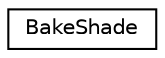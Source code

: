 digraph G
{
  edge [fontname="Helvetica",fontsize="10",labelfontname="Helvetica",labelfontsize="10"];
  node [fontname="Helvetica",fontsize="10",shape=record];
  rankdir=LR;
  Node1 [label="BakeShade",height=0.2,width=0.4,color="black", fillcolor="white", style="filled",URL="$dd/dd4/structBakeShade.html"];
}
